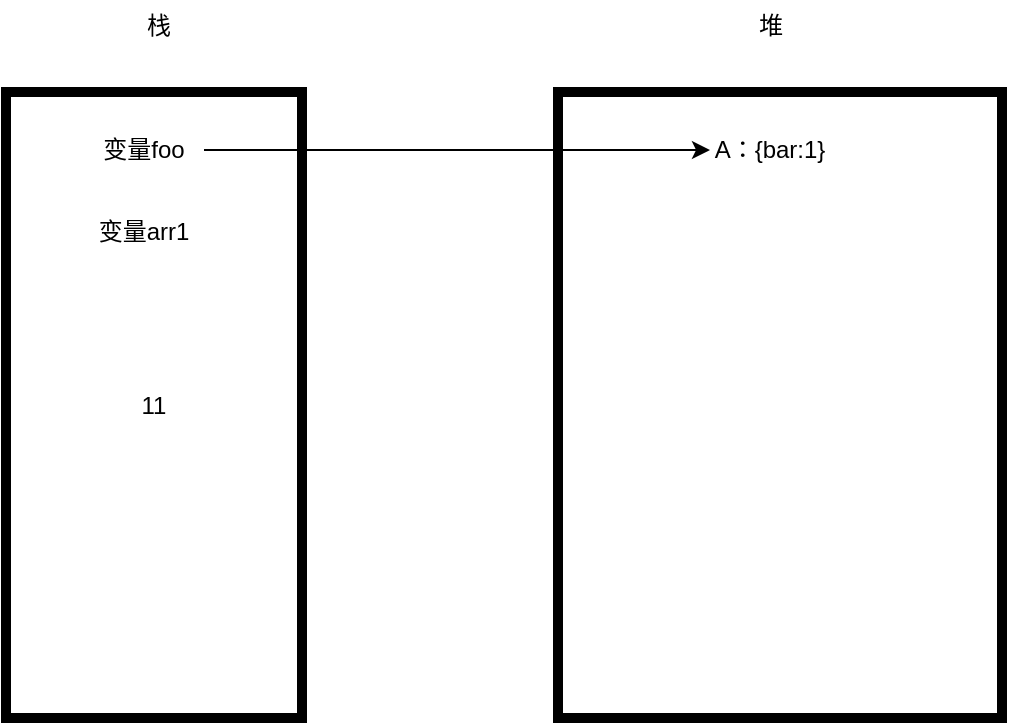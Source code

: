 <mxfile>
    <diagram id="1oGORLJcPQ6yI3thHihN" name="第 1 页">
        <mxGraphModel dx="894" dy="555" grid="0" gridSize="10" guides="1" tooltips="1" connect="1" arrows="1" fold="1" page="1" pageScale="1" pageWidth="1600" pageHeight="900" background="#ffffff" math="0" shadow="0">
            <root>
                <mxCell id="0"/>
                <mxCell id="1" parent="0"/>
                <mxCell id="2" value="11" style="rounded=0;whiteSpace=wrap;html=1;fillColor=#FFFFFF;strokeWidth=5;strokeColor=#000000;" vertex="1" parent="1">
                    <mxGeometry x="233" y="112" width="148" height="313" as="geometry"/>
                </mxCell>
                <mxCell id="3" value="" style="rounded=0;whiteSpace=wrap;html=1;fillColor=#FFFFFF;strokeWidth=5;strokeColor=#000000;" vertex="1" parent="1">
                    <mxGeometry x="509" y="112" width="222" height="313" as="geometry"/>
                </mxCell>
                <mxCell id="4" value="堆" style="text;html=1;align=center;verticalAlign=middle;resizable=0;points=[];autosize=1;strokeColor=none;fillColor=none;fontColor=#000000;" vertex="1" parent="1">
                    <mxGeometry x="600" y="66" width="30" height="26" as="geometry"/>
                </mxCell>
                <mxCell id="5" value="栈" style="text;html=1;align=center;verticalAlign=middle;resizable=0;points=[];autosize=1;strokeColor=none;fillColor=none;fontColor=#000000;" vertex="1" parent="1">
                    <mxGeometry x="294" y="66" width="30" height="26" as="geometry"/>
                </mxCell>
                <mxCell id="6" value="变量foo" style="text;html=1;strokeColor=none;fillColor=none;align=center;verticalAlign=middle;whiteSpace=wrap;rounded=0;strokeWidth=5;fontColor=#000000;" vertex="1" parent="1">
                    <mxGeometry x="272" y="126" width="60" height="30" as="geometry"/>
                </mxCell>
                <mxCell id="7" value="A：{bar:1}" style="text;html=1;strokeColor=none;fillColor=none;align=center;verticalAlign=middle;whiteSpace=wrap;rounded=0;strokeWidth=5;fontColor=#000000;" vertex="1" parent="1">
                    <mxGeometry x="585" y="126" width="60" height="30" as="geometry"/>
                </mxCell>
                <mxCell id="9" value="" style="endArrow=classic;html=1;fontColor=#000000;strokeColor=#000000;entryX=0;entryY=0.5;entryDx=0;entryDy=0;" edge="1" parent="1" source="6" target="7">
                    <mxGeometry width="50" height="50" relative="1" as="geometry">
                        <mxPoint x="431" y="316" as="sourcePoint"/>
                        <mxPoint x="481" y="266" as="targetPoint"/>
                    </mxGeometry>
                </mxCell>
                <mxCell id="10" value="变量arr1" style="text;html=1;strokeColor=none;fillColor=none;align=center;verticalAlign=middle;whiteSpace=wrap;rounded=0;strokeWidth=5;fontColor=#000000;" vertex="1" parent="1">
                    <mxGeometry x="272" y="167" width="60" height="30" as="geometry"/>
                </mxCell>
            </root>
        </mxGraphModel>
    </diagram>
</mxfile>
